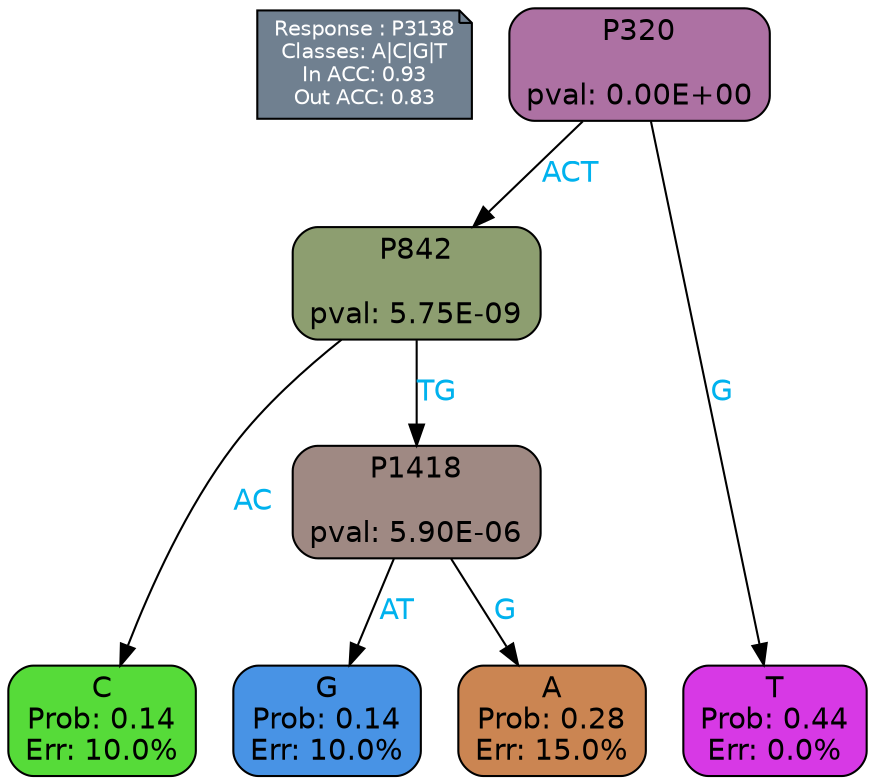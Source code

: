 digraph Tree {
node [shape=box, style="filled, rounded", color="black", fontname=helvetica] ;
graph [ranksep=equally, splines=polylines, bgcolor=transparent, dpi=600] ;
edge [fontname=helvetica] ;
LEGEND [label="Response : P3138
Classes: A|C|G|T
In ACC: 0.93
Out ACC: 0.83
",shape=note,align=left,style=filled,fillcolor="slategray",fontcolor="white",fontsize=10];1 [label="P320

pval: 0.00E+00", fillcolor="#ad71a3"] ;
2 [label="P842

pval: 5.75E-09", fillcolor="#8d9e70"] ;
3 [label="C
Prob: 0.14
Err: 10.0%", fillcolor="#56db39"] ;
4 [label="P1418

pval: 5.90E-06", fillcolor="#9f8983"] ;
5 [label="G
Prob: 0.14
Err: 10.0%", fillcolor="#4893e5"] ;
6 [label="A
Prob: 0.28
Err: 15.0%", fillcolor="#cb8552"] ;
7 [label="T
Prob: 0.44
Err: 0.0%", fillcolor="#d739e5"] ;
1 -> 2 [label="ACT",fontcolor=deepskyblue2] ;
1 -> 7 [label="G",fontcolor=deepskyblue2] ;
2 -> 3 [label="AC",fontcolor=deepskyblue2] ;
2 -> 4 [label="TG",fontcolor=deepskyblue2] ;
4 -> 5 [label="AT",fontcolor=deepskyblue2] ;
4 -> 6 [label="G",fontcolor=deepskyblue2] ;
{rank = same; 3;5;6;7;}{rank = same; LEGEND;1;}}